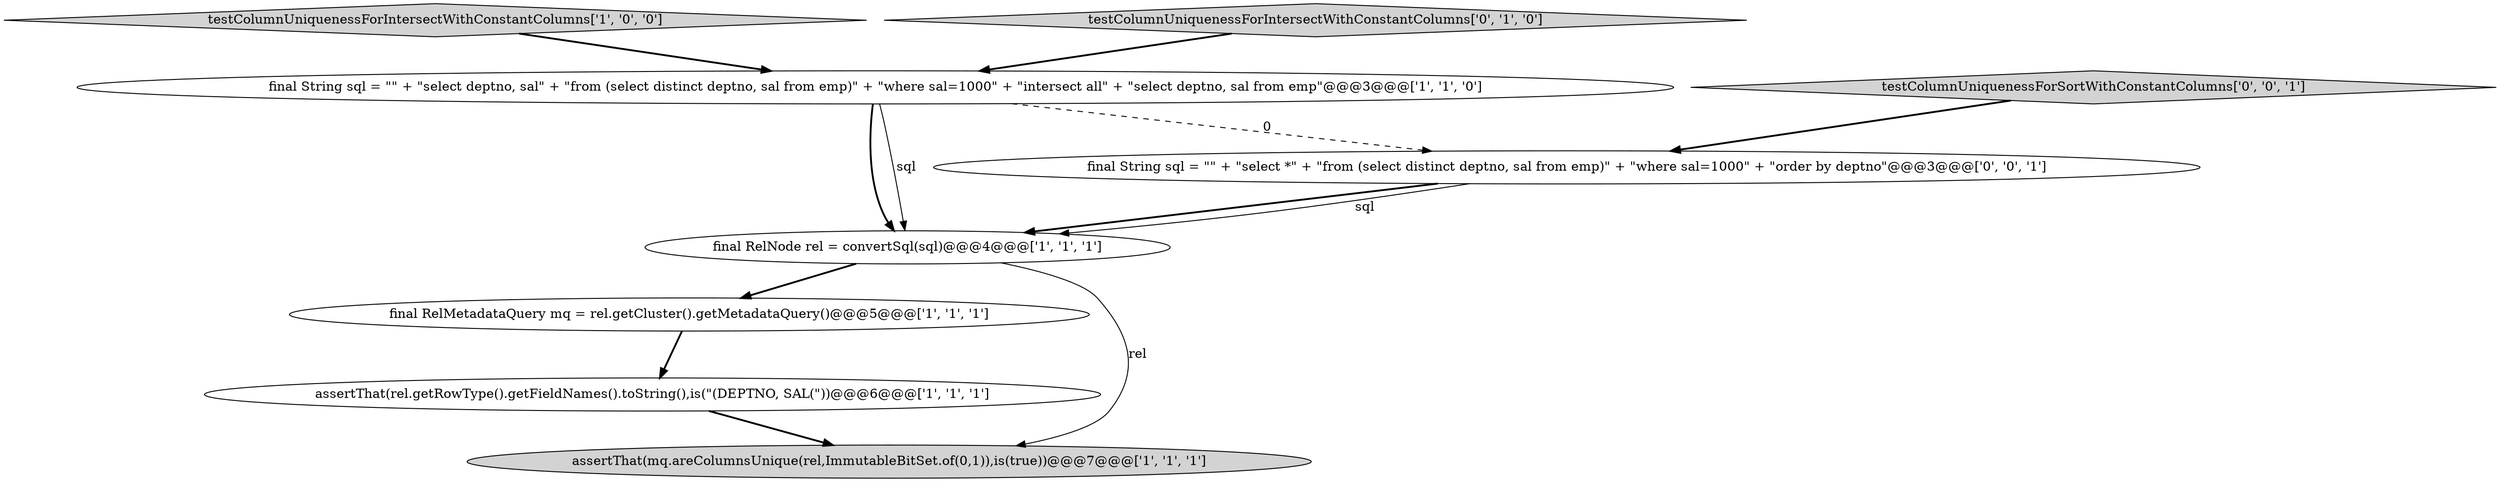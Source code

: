 digraph {
4 [style = filled, label = "assertThat(rel.getRowType().getFieldNames().toString(),is(\"(DEPTNO, SAL(\"))@@@6@@@['1', '1', '1']", fillcolor = white, shape = ellipse image = "AAA0AAABBB1BBB"];
1 [style = filled, label = "testColumnUniquenessForIntersectWithConstantColumns['1', '0', '0']", fillcolor = lightgray, shape = diamond image = "AAA0AAABBB1BBB"];
6 [style = filled, label = "testColumnUniquenessForIntersectWithConstantColumns['0', '1', '0']", fillcolor = lightgray, shape = diamond image = "AAA0AAABBB2BBB"];
7 [style = filled, label = "final String sql = \"\" + \"select *\" + \"from (select distinct deptno, sal from emp)\" + \"where sal=1000\" + \"order by deptno\"@@@3@@@['0', '0', '1']", fillcolor = white, shape = ellipse image = "AAA0AAABBB3BBB"];
3 [style = filled, label = "final RelMetadataQuery mq = rel.getCluster().getMetadataQuery()@@@5@@@['1', '1', '1']", fillcolor = white, shape = ellipse image = "AAA0AAABBB1BBB"];
2 [style = filled, label = "assertThat(mq.areColumnsUnique(rel,ImmutableBitSet.of(0,1)),is(true))@@@7@@@['1', '1', '1']", fillcolor = lightgray, shape = ellipse image = "AAA0AAABBB1BBB"];
5 [style = filled, label = "final String sql = \"\" + \"select deptno, sal\" + \"from (select distinct deptno, sal from emp)\" + \"where sal=1000\" + \"intersect all\" + \"select deptno, sal from emp\"@@@3@@@['1', '1', '0']", fillcolor = white, shape = ellipse image = "AAA0AAABBB1BBB"];
0 [style = filled, label = "final RelNode rel = convertSql(sql)@@@4@@@['1', '1', '1']", fillcolor = white, shape = ellipse image = "AAA0AAABBB1BBB"];
8 [style = filled, label = "testColumnUniquenessForSortWithConstantColumns['0', '0', '1']", fillcolor = lightgray, shape = diamond image = "AAA0AAABBB3BBB"];
1->5 [style = bold, label=""];
0->3 [style = bold, label=""];
0->2 [style = solid, label="rel"];
6->5 [style = bold, label=""];
7->0 [style = bold, label=""];
4->2 [style = bold, label=""];
5->7 [style = dashed, label="0"];
5->0 [style = bold, label=""];
7->0 [style = solid, label="sql"];
3->4 [style = bold, label=""];
8->7 [style = bold, label=""];
5->0 [style = solid, label="sql"];
}
